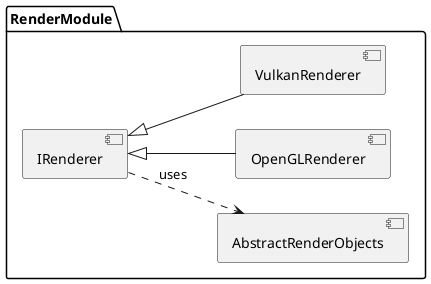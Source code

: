 @startuml
left to right direction
package "RenderModule" {
    
    component AbstractRenderObjects
    component IRenderer
    component OpenGLRenderer
    component VulkanRenderer

    IRenderer <|-- OpenGLRenderer
    IRenderer <|-- VulkanRenderer

    IRenderer ..> AbstractRenderObjects : uses
}

@enduml
